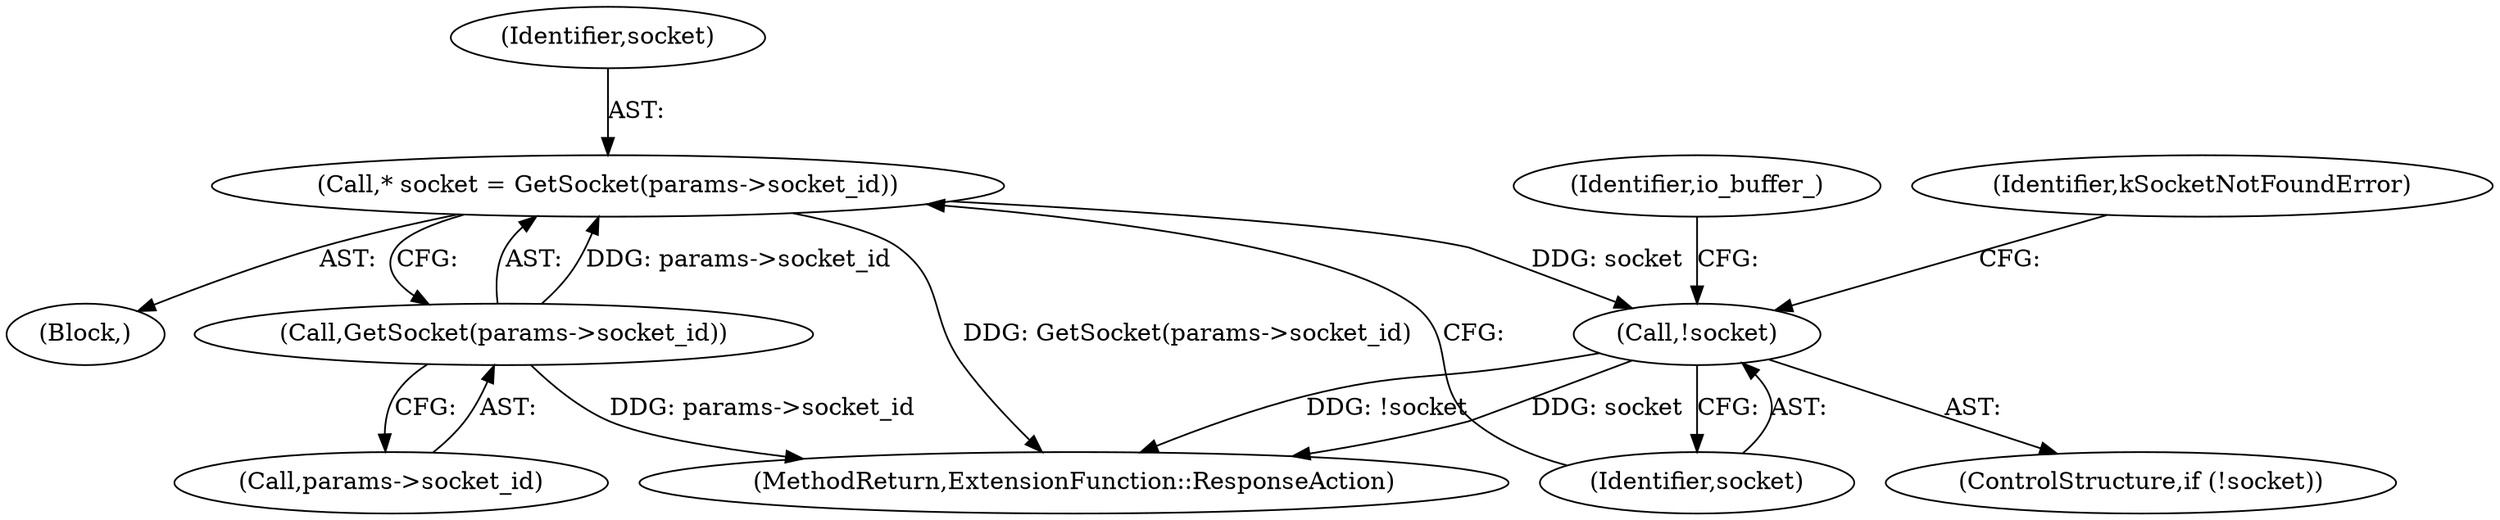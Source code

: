 digraph "1_Chrome_c5c6320f80159dc41dffc3cfbf0298925c7dcf1b@API" {
"1000120" [label="(Call,* socket = GetSocket(params->socket_id))"];
"1000122" [label="(Call,GetSocket(params->socket_id))"];
"1000127" [label="(Call,!socket)"];
"1000149" [label="(MethodReturn,ExtensionFunction::ResponseAction)"];
"1000134" [label="(Identifier,io_buffer_)"];
"1000132" [label="(Identifier,kSocketNotFoundError)"];
"1000122" [label="(Call,GetSocket(params->socket_id))"];
"1000128" [label="(Identifier,socket)"];
"1000121" [label="(Identifier,socket)"];
"1000120" [label="(Call,* socket = GetSocket(params->socket_id))"];
"1000101" [label="(Block,)"];
"1000126" [label="(ControlStructure,if (!socket))"];
"1000127" [label="(Call,!socket)"];
"1000123" [label="(Call,params->socket_id)"];
"1000120" -> "1000101"  [label="AST: "];
"1000120" -> "1000122"  [label="CFG: "];
"1000121" -> "1000120"  [label="AST: "];
"1000122" -> "1000120"  [label="AST: "];
"1000128" -> "1000120"  [label="CFG: "];
"1000120" -> "1000149"  [label="DDG: GetSocket(params->socket_id)"];
"1000122" -> "1000120"  [label="DDG: params->socket_id"];
"1000120" -> "1000127"  [label="DDG: socket"];
"1000122" -> "1000123"  [label="CFG: "];
"1000123" -> "1000122"  [label="AST: "];
"1000122" -> "1000149"  [label="DDG: params->socket_id"];
"1000127" -> "1000126"  [label="AST: "];
"1000127" -> "1000128"  [label="CFG: "];
"1000128" -> "1000127"  [label="AST: "];
"1000132" -> "1000127"  [label="CFG: "];
"1000134" -> "1000127"  [label="CFG: "];
"1000127" -> "1000149"  [label="DDG: !socket"];
"1000127" -> "1000149"  [label="DDG: socket"];
}
